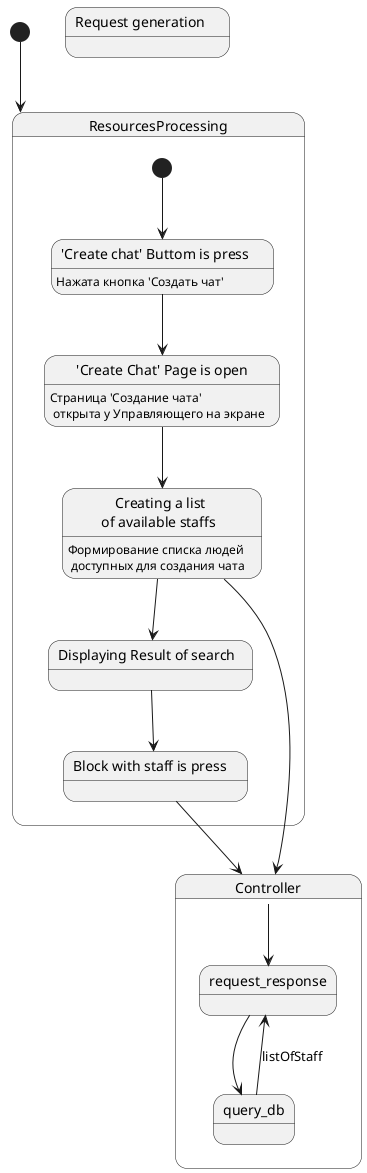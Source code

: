 @startuml
[*] --> ResourcesProcessing

state ResourcesProcessing {
  [*] --> PushOrederButtomIsPress
  PushOrederButtomIsPress --> CreateChatPageIsOpen
  CreateChatPageIsOpen --> CreateListOfPeople
  CreateListOfPeople --> ResultSearch
  ResultSearch --> BlockPress
}
CreateListOfPeople --> Controller
BlockPress --> Controller
state Controller{
    state request_response {

    }
    state query_db {

    }

    Controller --> request_response
    request_response -> query_db
    query_db --> request_response: listOfStaff
}


State "'Create chat' Buttom is press    " as PushOrederButtomIsPress: Нажата кнопка 'Создать чат'
State "'Create Chat' Page is open" as CreateChatPageIsOpen: Страница 'Создание чата' \n открыта у Управляющего на экране
State "Creating a list \n of available staffs   " as CreateListOfPeople: Формирование списка людей \n доступных для создания чата
State "Request generation    " as RequestGen
State "Displaying Result of search  " as ResultSearch
State "Block with staff is press   " as BlockPress
@enduml
